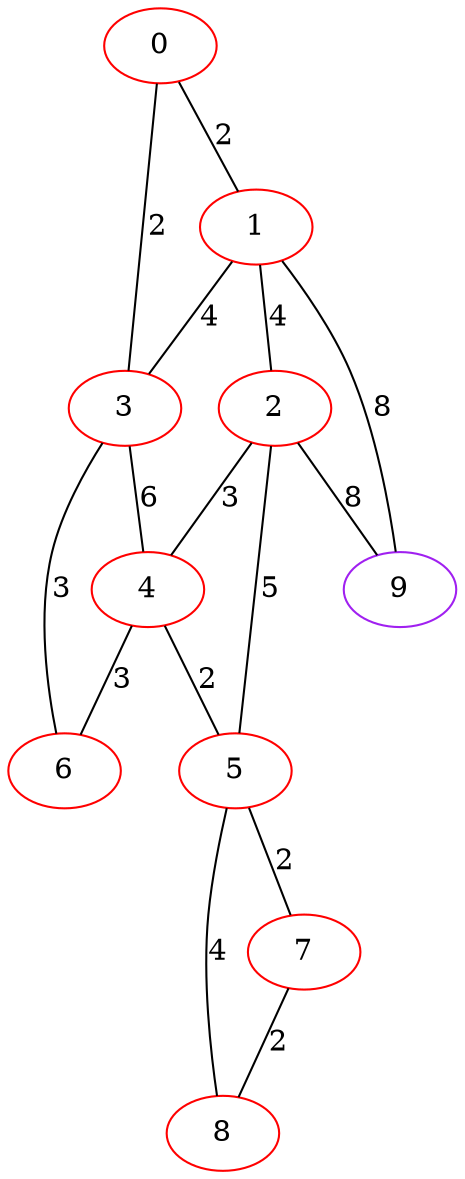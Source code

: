graph "" {
0 [color=red, weight=1];
1 [color=red, weight=1];
2 [color=red, weight=1];
3 [color=red, weight=1];
4 [color=red, weight=1];
5 [color=red, weight=1];
6 [color=red, weight=1];
7 [color=red, weight=1];
8 [color=red, weight=1];
9 [color=purple, weight=4];
0 -- 1  [key=0, label=2];
0 -- 3  [key=0, label=2];
1 -- 9  [key=0, label=8];
1 -- 2  [key=0, label=4];
1 -- 3  [key=0, label=4];
2 -- 4  [key=0, label=3];
2 -- 5  [key=0, label=5];
2 -- 9  [key=0, label=8];
3 -- 4  [key=0, label=6];
3 -- 6  [key=0, label=3];
4 -- 5  [key=0, label=2];
4 -- 6  [key=0, label=3];
5 -- 8  [key=0, label=4];
5 -- 7  [key=0, label=2];
7 -- 8  [key=0, label=2];
}
